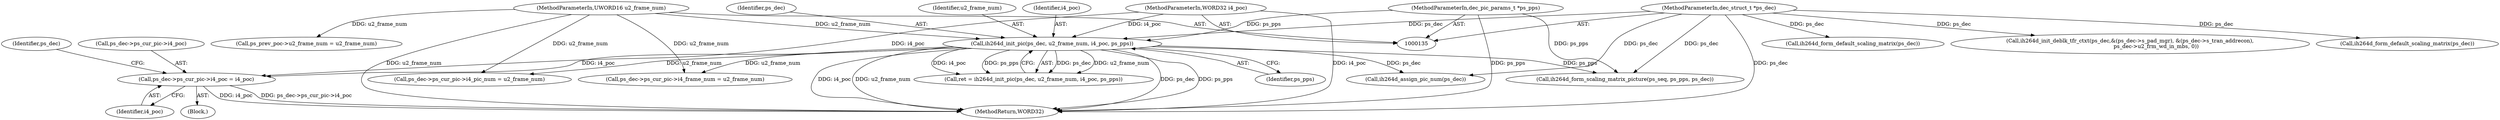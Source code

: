 digraph "0_Android_f634481e940421020e52f511c1fb34aac1db4b2f@pointer" {
"1001179" [label="(Call,ps_dec->ps_cur_pic->i4_poc = i4_poc)"];
"1000590" [label="(Call,ih264d_init_pic(ps_dec, u2_frame_num, i4_poc, ps_pps))"];
"1000136" [label="(MethodParameterIn,dec_struct_t *ps_dec)"];
"1000139" [label="(MethodParameterIn,UWORD16 u2_frame_num)"];
"1000137" [label="(MethodParameterIn,WORD32 i4_poc)"];
"1000140" [label="(MethodParameterIn,dec_pic_params_t *ps_pps)"];
"1000592" [label="(Identifier,u2_frame_num)"];
"1001193" [label="(Call,ps_dec->ps_cur_pic->i4_pic_num = u2_frame_num)"];
"1001180" [label="(Call,ps_dec->ps_cur_pic->i4_poc)"];
"1000593" [label="(Identifier,i4_poc)"];
"1000588" [label="(Call,ret = ih264d_init_pic(ps_dec, u2_frame_num, i4_poc, ps_pps))"];
"1000139" [label="(MethodParameterIn,UWORD16 u2_frame_num)"];
"1002009" [label="(Call,ih264d_form_default_scaling_matrix(ps_dec))"];
"1001996" [label="(Call,ih264d_form_scaling_matrix_picture(ps_seq, ps_pps, ps_dec))"];
"1001179" [label="(Call,ps_dec->ps_cur_pic->i4_poc = i4_poc)"];
"1002104" [label="(Call,ih264d_init_deblk_tfr_ctxt(ps_dec,&(ps_dec->s_pad_mgr), &(ps_dec->s_tran_addrecon),\n                               ps_dec->u2_frm_wd_in_mbs, 0))"];
"1000140" [label="(MethodParameterIn,dec_pic_params_t *ps_pps)"];
"1000252" [label="(Call,ps_prev_poc->u2_frame_num = u2_frame_num)"];
"1000590" [label="(Call,ih264d_init_pic(ps_dec, u2_frame_num, i4_poc, ps_pps))"];
"1001944" [label="(Call,ih264d_assign_pic_num(ps_dec))"];
"1000594" [label="(Identifier,ps_pps)"];
"1000591" [label="(Identifier,ps_dec)"];
"1000137" [label="(MethodParameterIn,WORD32 i4_poc)"];
"1001185" [label="(Identifier,i4_poc)"];
"1000141" [label="(Block,)"];
"1001189" [label="(Identifier,ps_dec)"];
"1001186" [label="(Call,ps_dec->ps_cur_pic->i4_frame_num = u2_frame_num)"];
"1000136" [label="(MethodParameterIn,dec_struct_t *ps_dec)"];
"1002025" [label="(Call,ih264d_form_default_scaling_matrix(ps_dec))"];
"1002154" [label="(MethodReturn,WORD32)"];
"1001179" -> "1000141"  [label="AST: "];
"1001179" -> "1001185"  [label="CFG: "];
"1001180" -> "1001179"  [label="AST: "];
"1001185" -> "1001179"  [label="AST: "];
"1001189" -> "1001179"  [label="CFG: "];
"1001179" -> "1002154"  [label="DDG: i4_poc"];
"1001179" -> "1002154"  [label="DDG: ps_dec->ps_cur_pic->i4_poc"];
"1000590" -> "1001179"  [label="DDG: i4_poc"];
"1000137" -> "1001179"  [label="DDG: i4_poc"];
"1000590" -> "1000588"  [label="AST: "];
"1000590" -> "1000594"  [label="CFG: "];
"1000591" -> "1000590"  [label="AST: "];
"1000592" -> "1000590"  [label="AST: "];
"1000593" -> "1000590"  [label="AST: "];
"1000594" -> "1000590"  [label="AST: "];
"1000588" -> "1000590"  [label="CFG: "];
"1000590" -> "1002154"  [label="DDG: u2_frame_num"];
"1000590" -> "1002154"  [label="DDG: ps_dec"];
"1000590" -> "1002154"  [label="DDG: ps_pps"];
"1000590" -> "1002154"  [label="DDG: i4_poc"];
"1000590" -> "1000588"  [label="DDG: ps_dec"];
"1000590" -> "1000588"  [label="DDG: u2_frame_num"];
"1000590" -> "1000588"  [label="DDG: i4_poc"];
"1000590" -> "1000588"  [label="DDG: ps_pps"];
"1000136" -> "1000590"  [label="DDG: ps_dec"];
"1000139" -> "1000590"  [label="DDG: u2_frame_num"];
"1000137" -> "1000590"  [label="DDG: i4_poc"];
"1000140" -> "1000590"  [label="DDG: ps_pps"];
"1000590" -> "1001186"  [label="DDG: u2_frame_num"];
"1000590" -> "1001193"  [label="DDG: u2_frame_num"];
"1000590" -> "1001944"  [label="DDG: ps_dec"];
"1000590" -> "1001996"  [label="DDG: ps_pps"];
"1000136" -> "1000135"  [label="AST: "];
"1000136" -> "1002154"  [label="DDG: ps_dec"];
"1000136" -> "1001944"  [label="DDG: ps_dec"];
"1000136" -> "1001996"  [label="DDG: ps_dec"];
"1000136" -> "1002009"  [label="DDG: ps_dec"];
"1000136" -> "1002025"  [label="DDG: ps_dec"];
"1000136" -> "1002104"  [label="DDG: ps_dec"];
"1000139" -> "1000135"  [label="AST: "];
"1000139" -> "1002154"  [label="DDG: u2_frame_num"];
"1000139" -> "1000252"  [label="DDG: u2_frame_num"];
"1000139" -> "1001186"  [label="DDG: u2_frame_num"];
"1000139" -> "1001193"  [label="DDG: u2_frame_num"];
"1000137" -> "1000135"  [label="AST: "];
"1000137" -> "1002154"  [label="DDG: i4_poc"];
"1000140" -> "1000135"  [label="AST: "];
"1000140" -> "1002154"  [label="DDG: ps_pps"];
"1000140" -> "1001996"  [label="DDG: ps_pps"];
}
